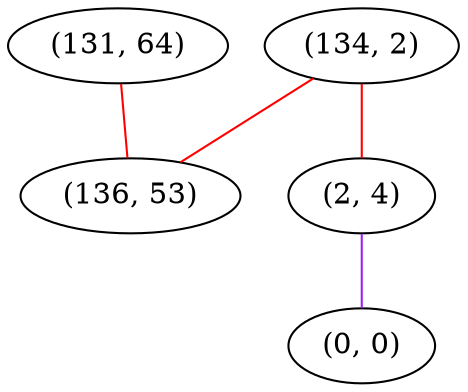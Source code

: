 graph "" {
"(131, 64)";
"(134, 2)";
"(136, 53)";
"(2, 4)";
"(0, 0)";
"(131, 64)" -- "(136, 53)"  [color=red, key=0, weight=1];
"(134, 2)" -- "(136, 53)"  [color=red, key=0, weight=1];
"(134, 2)" -- "(2, 4)"  [color=red, key=0, weight=1];
"(2, 4)" -- "(0, 0)"  [color=purple, key=0, weight=4];
}
